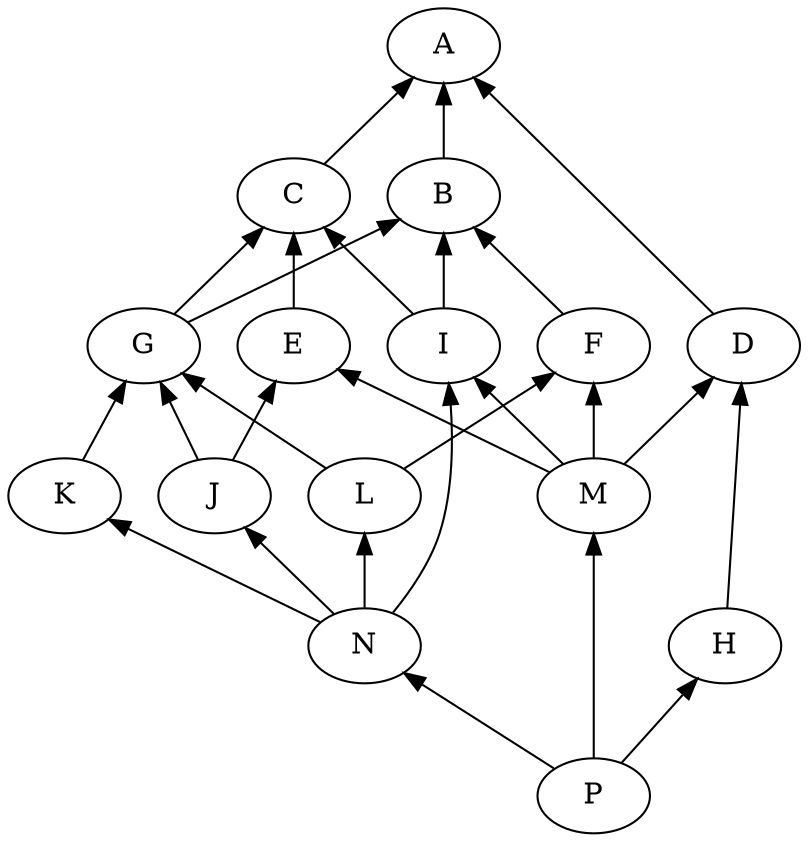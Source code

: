 digraph
{
    rankdir = BT;
    B -> A;
    C -> A;
    D -> A;
    E -> C;
    F -> B;
    G -> B;
    G -> C;
    H -> D;
    I -> B;
    I -> C;
    J -> E;
    J -> G;
    K -> G;
    L -> F;
    L -> G;
    M -> D;
    M -> E;
    M -> F;
    M -> I;
    N -> I;
    N -> J;
    N -> K;
    N -> L;
    P -> H;
    P -> M;
    P -> N;
}

